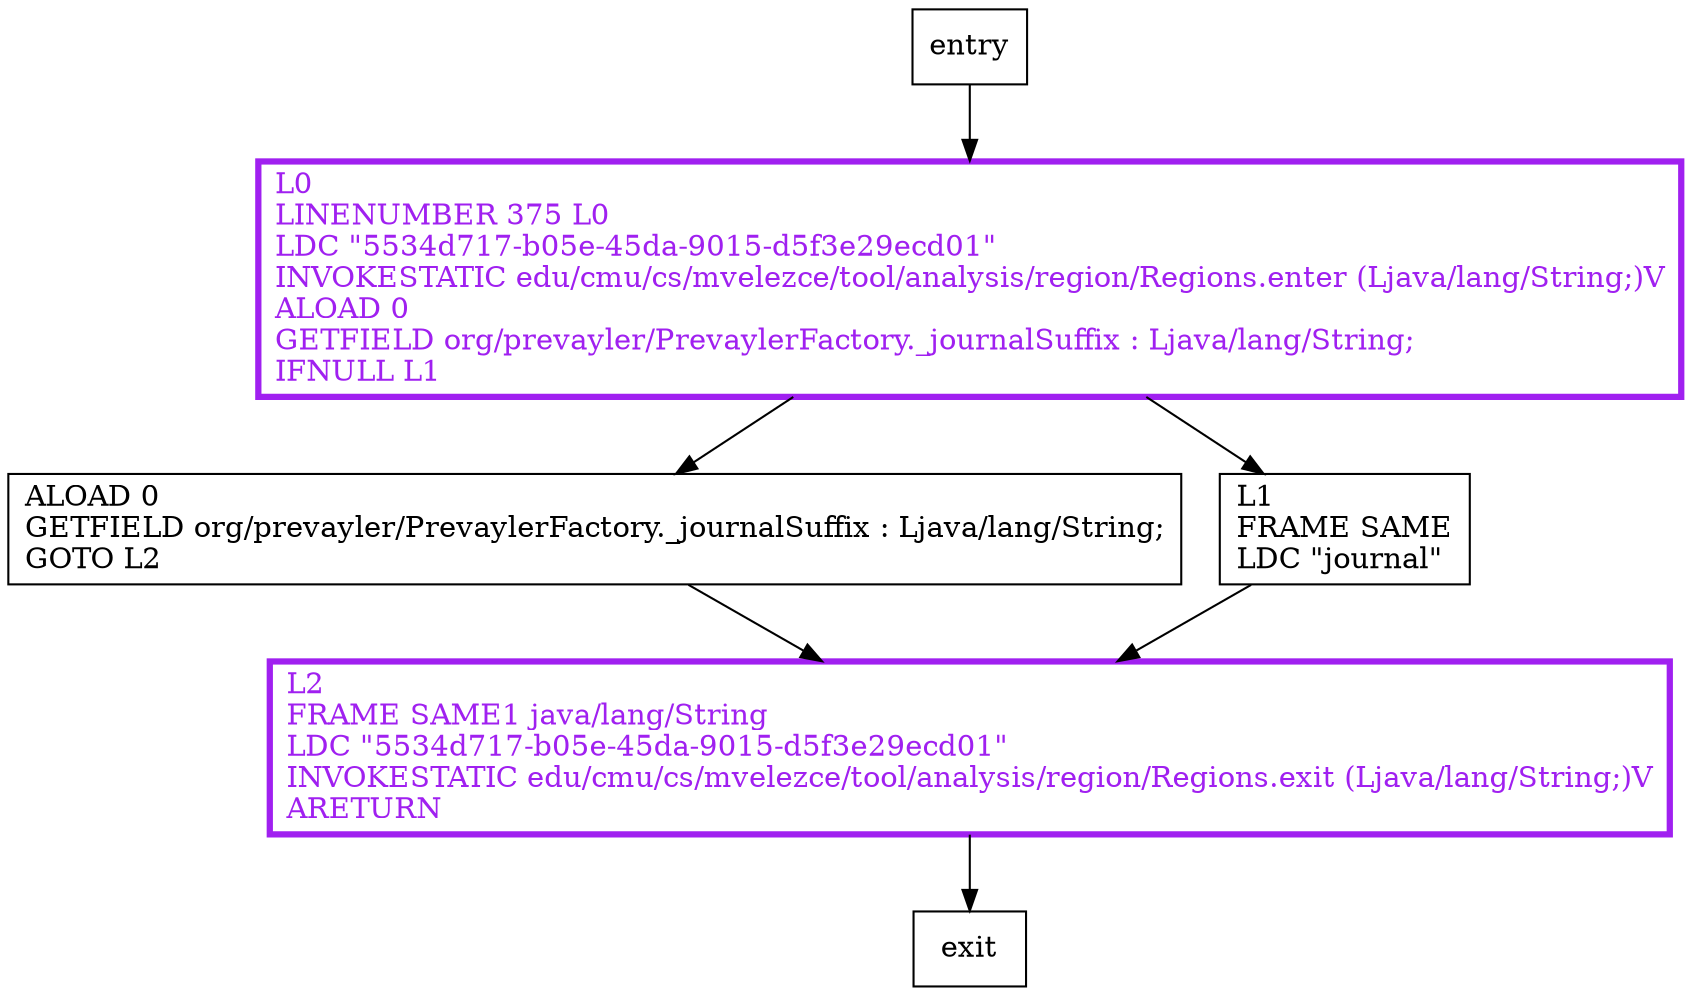 digraph journalSuffix {
node [shape=record];
1028499479 [label="L2\lFRAME SAME1 java/lang/String\lLDC \"5534d717-b05e-45da-9015-d5f3e29ecd01\"\lINVOKESTATIC edu/cmu/cs/mvelezce/tool/analysis/region/Regions.exit (Ljava/lang/String;)V\lARETURN\l"];
1518892279 [label="L0\lLINENUMBER 375 L0\lLDC \"5534d717-b05e-45da-9015-d5f3e29ecd01\"\lINVOKESTATIC edu/cmu/cs/mvelezce/tool/analysis/region/Regions.enter (Ljava/lang/String;)V\lALOAD 0\lGETFIELD org/prevayler/PrevaylerFactory._journalSuffix : Ljava/lang/String;\lIFNULL L1\l"];
646527043 [label="ALOAD 0\lGETFIELD org/prevayler/PrevaylerFactory._journalSuffix : Ljava/lang/String;\lGOTO L2\l"];
1614754894 [label="L1\lFRAME SAME\lLDC \"journal\"\l"];
entry;
exit;
entry -> 1518892279;
1028499479 -> exit;
1518892279 -> 646527043;
1518892279 -> 1614754894;
646527043 -> 1028499479;
1614754894 -> 1028499479;
1028499479[fontcolor="purple", penwidth=3, color="purple"];
1518892279[fontcolor="purple", penwidth=3, color="purple"];
}
